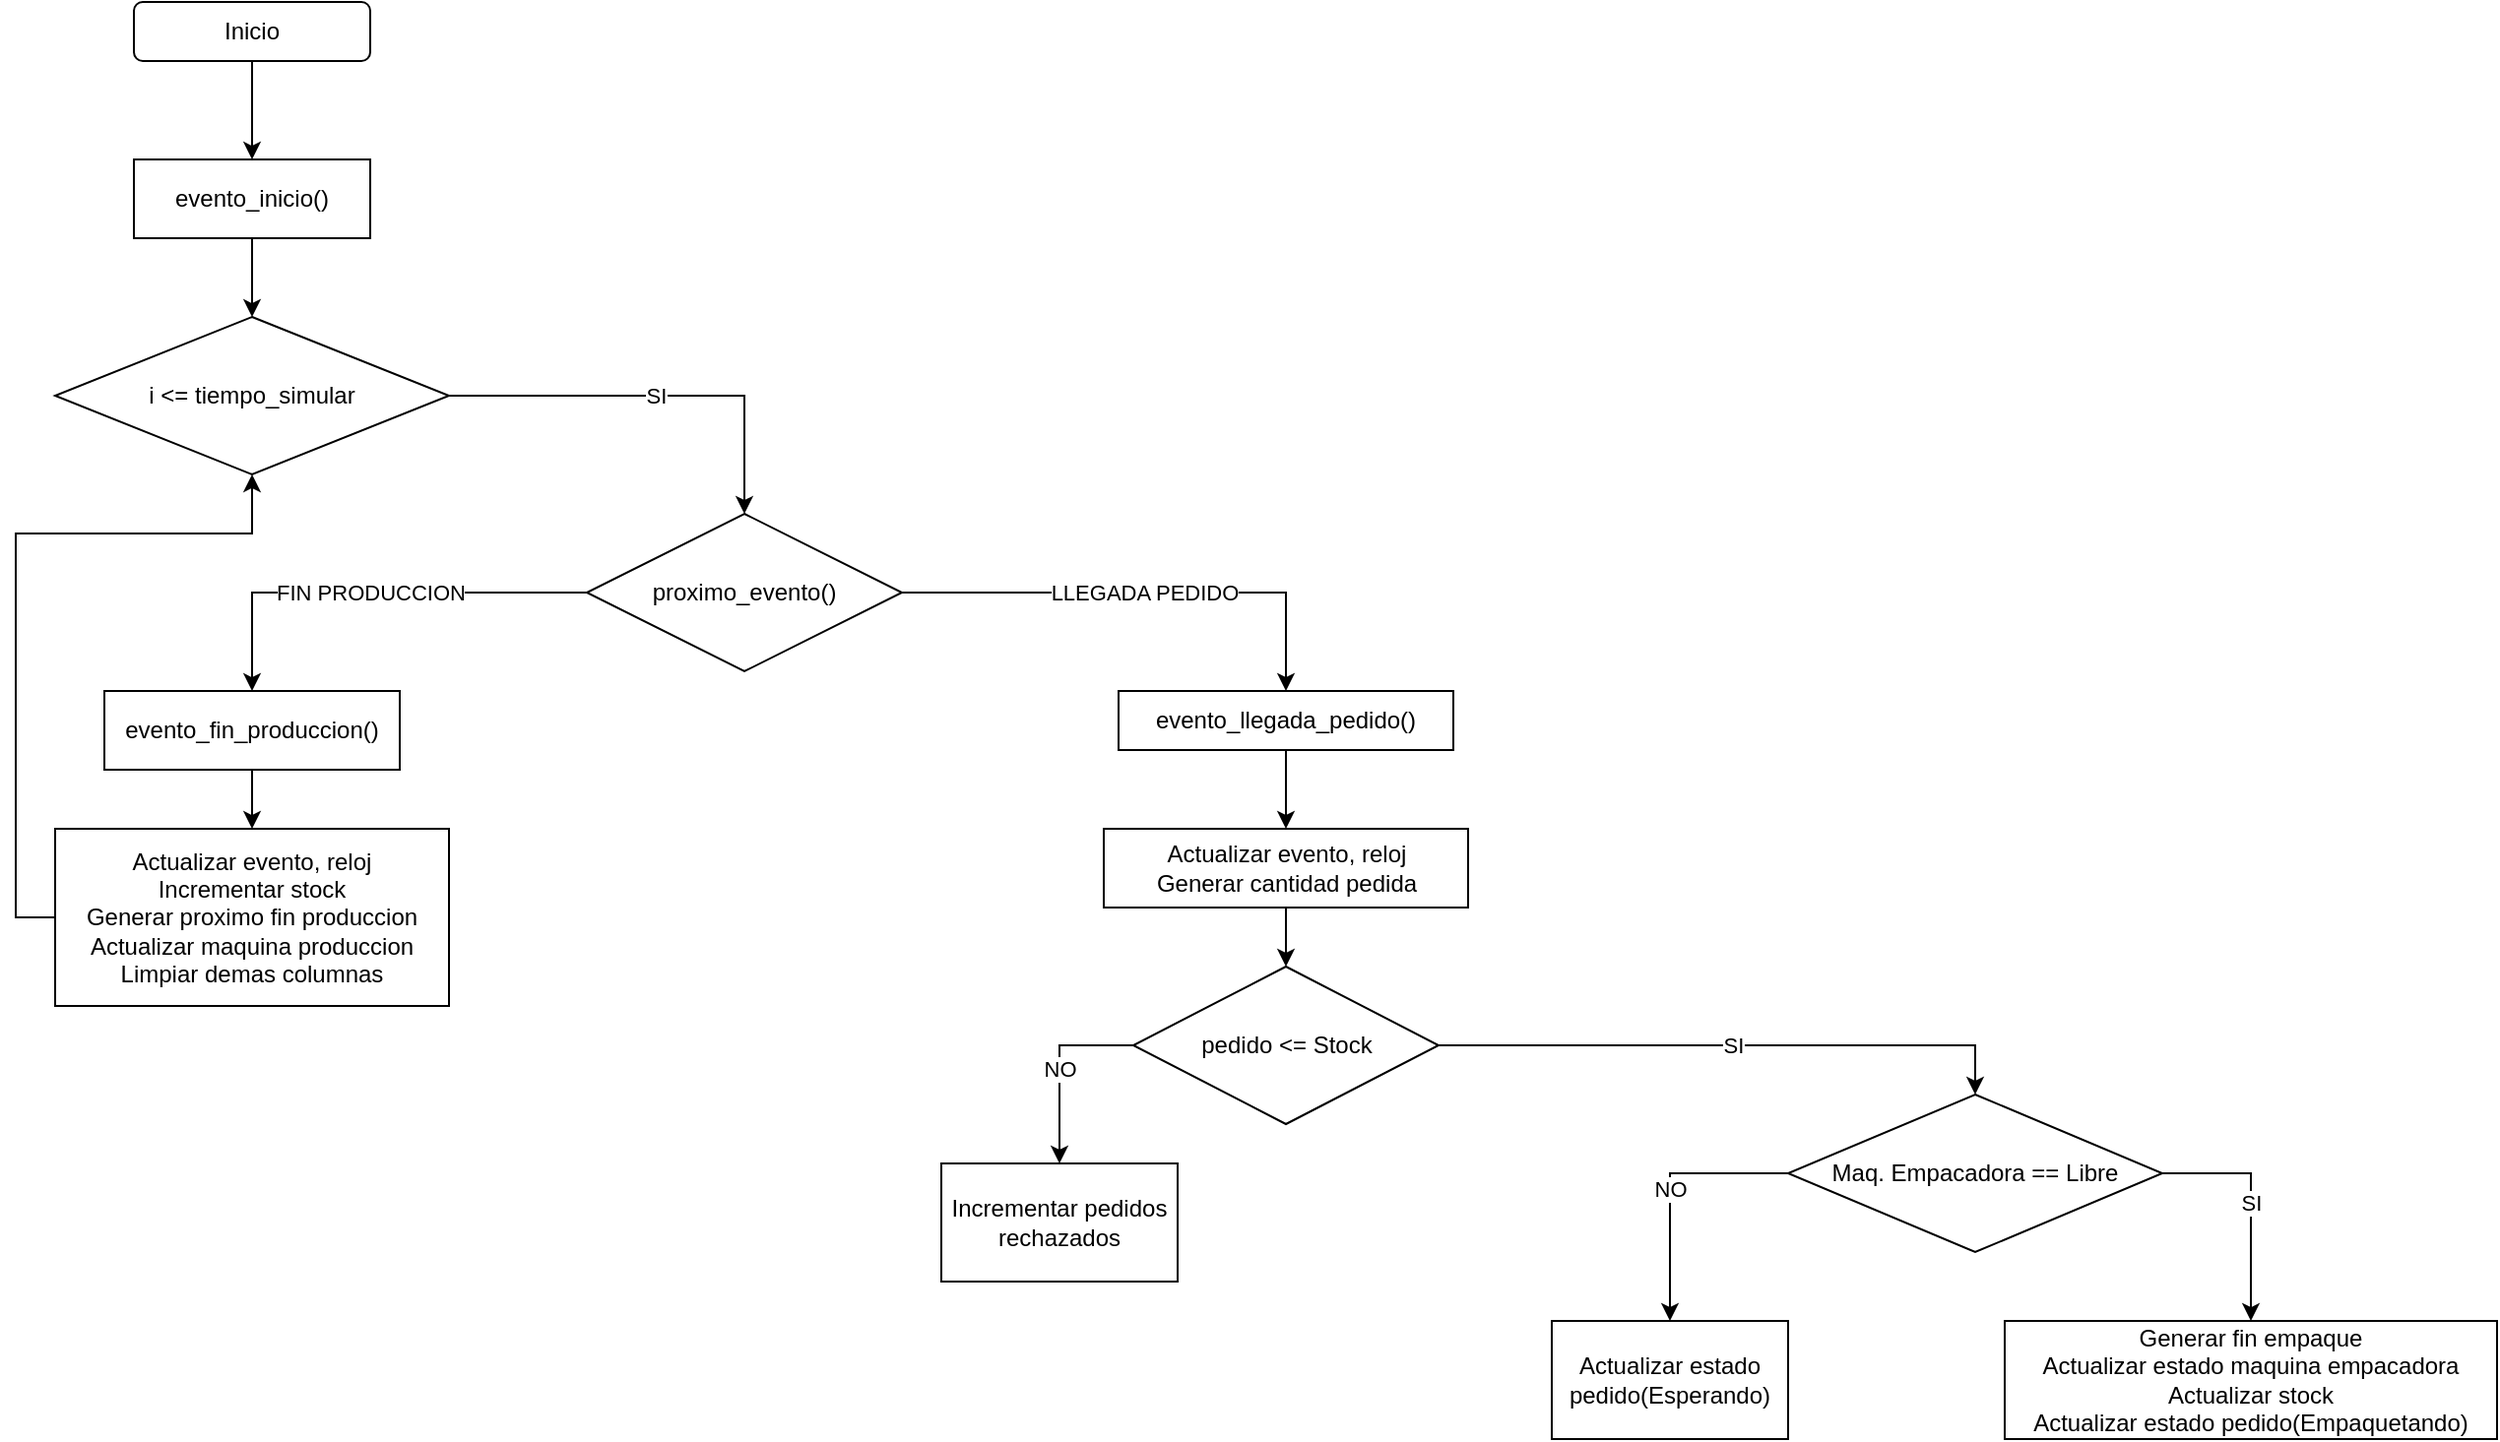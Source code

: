 <mxfile version="17.2.4" type="device"><diagram id="RVPeOuncKMkfqtpL3UDu" name="Página-1"><mxGraphModel dx="868" dy="553" grid="1" gridSize="10" guides="1" tooltips="1" connect="1" arrows="1" fold="1" page="1" pageScale="1" pageWidth="827" pageHeight="1169" math="0" shadow="0"><root><mxCell id="0"/><mxCell id="1" parent="0"/><mxCell id="74-BI6vfswf0aepUHTLy-3" style="edgeStyle=orthogonalEdgeStyle;rounded=0;orthogonalLoop=1;jettySize=auto;html=1;" edge="1" parent="1" source="74-BI6vfswf0aepUHTLy-1" target="74-BI6vfswf0aepUHTLy-2"><mxGeometry relative="1" as="geometry"/></mxCell><mxCell id="74-BI6vfswf0aepUHTLy-1" value="Inicio" style="rounded=1;whiteSpace=wrap;html=1;" vertex="1" parent="1"><mxGeometry x="370" y="30" width="120" height="30" as="geometry"/></mxCell><mxCell id="74-BI6vfswf0aepUHTLy-5" style="edgeStyle=orthogonalEdgeStyle;rounded=0;orthogonalLoop=1;jettySize=auto;html=1;entryX=0.5;entryY=0;entryDx=0;entryDy=0;" edge="1" parent="1" source="74-BI6vfswf0aepUHTLy-2" target="74-BI6vfswf0aepUHTLy-4"><mxGeometry relative="1" as="geometry"/></mxCell><mxCell id="74-BI6vfswf0aepUHTLy-2" value="evento_inicio()" style="rounded=0;whiteSpace=wrap;html=1;" vertex="1" parent="1"><mxGeometry x="370" y="110" width="120" height="40" as="geometry"/></mxCell><mxCell id="74-BI6vfswf0aepUHTLy-10" value="SI" style="edgeStyle=orthogonalEdgeStyle;rounded=0;orthogonalLoop=1;jettySize=auto;html=1;exitX=1;exitY=0.5;exitDx=0;exitDy=0;entryX=0.5;entryY=0;entryDx=0;entryDy=0;" edge="1" parent="1" source="74-BI6vfswf0aepUHTLy-4" target="74-BI6vfswf0aepUHTLy-9"><mxGeometry relative="1" as="geometry"/></mxCell><mxCell id="74-BI6vfswf0aepUHTLy-4" value="i &amp;lt;= tiempo_simular" style="rhombus;whiteSpace=wrap;html=1;" vertex="1" parent="1"><mxGeometry x="330" y="190" width="200" height="80" as="geometry"/></mxCell><mxCell id="74-BI6vfswf0aepUHTLy-12" value="FIN PRODUCCION" style="edgeStyle=orthogonalEdgeStyle;rounded=0;orthogonalLoop=1;jettySize=auto;html=1;" edge="1" parent="1" source="74-BI6vfswf0aepUHTLy-9" target="74-BI6vfswf0aepUHTLy-11"><mxGeometry relative="1" as="geometry"/></mxCell><mxCell id="74-BI6vfswf0aepUHTLy-17" value="LLEGADA PEDIDO" style="edgeStyle=orthogonalEdgeStyle;rounded=0;orthogonalLoop=1;jettySize=auto;html=1;" edge="1" parent="1" source="74-BI6vfswf0aepUHTLy-9" target="74-BI6vfswf0aepUHTLy-16"><mxGeometry relative="1" as="geometry"/></mxCell><mxCell id="74-BI6vfswf0aepUHTLy-9" value="proximo_evento()" style="rhombus;whiteSpace=wrap;html=1;" vertex="1" parent="1"><mxGeometry x="600" y="290" width="160" height="80" as="geometry"/></mxCell><mxCell id="74-BI6vfswf0aepUHTLy-14" value="" style="edgeStyle=orthogonalEdgeStyle;rounded=0;orthogonalLoop=1;jettySize=auto;html=1;" edge="1" parent="1" source="74-BI6vfswf0aepUHTLy-11" target="74-BI6vfswf0aepUHTLy-13"><mxGeometry relative="1" as="geometry"/></mxCell><mxCell id="74-BI6vfswf0aepUHTLy-11" value="evento_fin_produccion()" style="whiteSpace=wrap;html=1;" vertex="1" parent="1"><mxGeometry x="355" y="380" width="150" height="40" as="geometry"/></mxCell><mxCell id="74-BI6vfswf0aepUHTLy-15" style="edgeStyle=orthogonalEdgeStyle;rounded=0;orthogonalLoop=1;jettySize=auto;html=1;entryX=0.5;entryY=1;entryDx=0;entryDy=0;" edge="1" parent="1" source="74-BI6vfswf0aepUHTLy-13" target="74-BI6vfswf0aepUHTLy-4"><mxGeometry relative="1" as="geometry"><Array as="points"><mxPoint x="310" y="495"/><mxPoint x="310" y="300"/><mxPoint x="430" y="300"/></Array></mxGeometry></mxCell><mxCell id="74-BI6vfswf0aepUHTLy-13" value="Actualizar evento, reloj&lt;br&gt;Incrementar stock&lt;br&gt;Generar proximo fin produccion&lt;br&gt;Actualizar maquina produccion&lt;br&gt;Limpiar demas columnas" style="whiteSpace=wrap;html=1;" vertex="1" parent="1"><mxGeometry x="330" y="450" width="200" height="90" as="geometry"/></mxCell><mxCell id="74-BI6vfswf0aepUHTLy-19" value="" style="edgeStyle=orthogonalEdgeStyle;rounded=0;orthogonalLoop=1;jettySize=auto;html=1;" edge="1" parent="1" source="74-BI6vfswf0aepUHTLy-16" target="74-BI6vfswf0aepUHTLy-18"><mxGeometry relative="1" as="geometry"/></mxCell><mxCell id="74-BI6vfswf0aepUHTLy-16" value="evento_llegada_pedido()" style="whiteSpace=wrap;html=1;" vertex="1" parent="1"><mxGeometry x="870" y="380" width="170" height="30" as="geometry"/></mxCell><mxCell id="74-BI6vfswf0aepUHTLy-21" value="" style="edgeStyle=orthogonalEdgeStyle;rounded=0;orthogonalLoop=1;jettySize=auto;html=1;" edge="1" parent="1" source="74-BI6vfswf0aepUHTLy-18" target="74-BI6vfswf0aepUHTLy-20"><mxGeometry relative="1" as="geometry"/></mxCell><mxCell id="74-BI6vfswf0aepUHTLy-18" value="Actualizar evento, reloj&lt;br&gt;Generar cantidad pedida" style="whiteSpace=wrap;html=1;" vertex="1" parent="1"><mxGeometry x="862.5" y="450" width="185" height="40" as="geometry"/></mxCell><mxCell id="74-BI6vfswf0aepUHTLy-23" value="SI" style="edgeStyle=orthogonalEdgeStyle;rounded=0;orthogonalLoop=1;jettySize=auto;html=1;entryX=0.5;entryY=0;entryDx=0;entryDy=0;" edge="1" parent="1" source="74-BI6vfswf0aepUHTLy-20" target="74-BI6vfswf0aepUHTLy-24"><mxGeometry relative="1" as="geometry"><mxPoint x="1130" y="560" as="targetPoint"/></mxGeometry></mxCell><mxCell id="74-BI6vfswf0aepUHTLy-32" value="NO" style="edgeStyle=orthogonalEdgeStyle;rounded=0;orthogonalLoop=1;jettySize=auto;html=1;exitX=0;exitY=0.5;exitDx=0;exitDy=0;" edge="1" parent="1" source="74-BI6vfswf0aepUHTLy-20" target="74-BI6vfswf0aepUHTLy-31"><mxGeometry relative="1" as="geometry"/></mxCell><mxCell id="74-BI6vfswf0aepUHTLy-20" value="pedido &amp;lt;= Stock" style="rhombus;whiteSpace=wrap;html=1;" vertex="1" parent="1"><mxGeometry x="877.5" y="520" width="155" height="80" as="geometry"/></mxCell><mxCell id="74-BI6vfswf0aepUHTLy-27" value="SI" style="edgeStyle=orthogonalEdgeStyle;rounded=0;orthogonalLoop=1;jettySize=auto;html=1;exitX=1;exitY=0.5;exitDx=0;exitDy=0;" edge="1" parent="1" source="74-BI6vfswf0aepUHTLy-24" target="74-BI6vfswf0aepUHTLy-26"><mxGeometry relative="1" as="geometry"/></mxCell><mxCell id="74-BI6vfswf0aepUHTLy-30" value="NO" style="edgeStyle=orthogonalEdgeStyle;rounded=0;orthogonalLoop=1;jettySize=auto;html=1;exitX=0;exitY=0.5;exitDx=0;exitDy=0;" edge="1" parent="1" source="74-BI6vfswf0aepUHTLy-24" target="74-BI6vfswf0aepUHTLy-29"><mxGeometry relative="1" as="geometry"/></mxCell><mxCell id="74-BI6vfswf0aepUHTLy-24" value="Maq. Empacadora == Libre" style="rhombus;whiteSpace=wrap;html=1;" vertex="1" parent="1"><mxGeometry x="1210" y="585" width="190" height="80" as="geometry"/></mxCell><mxCell id="74-BI6vfswf0aepUHTLy-26" value="Generar fin empaque&lt;br&gt;Actualizar estado maquina empacadora&lt;br&gt;Actualizar stock&lt;br&gt;Actualizar estado pedido(Empaquetando)" style="whiteSpace=wrap;html=1;" vertex="1" parent="1"><mxGeometry x="1320" y="700" width="250" height="60" as="geometry"/></mxCell><mxCell id="74-BI6vfswf0aepUHTLy-29" value="Actualizar estado pedido(Esperando)" style="whiteSpace=wrap;html=1;" vertex="1" parent="1"><mxGeometry x="1090" y="700" width="120" height="60" as="geometry"/></mxCell><mxCell id="74-BI6vfswf0aepUHTLy-31" value="Incrementar pedidos rechazados" style="whiteSpace=wrap;html=1;" vertex="1" parent="1"><mxGeometry x="780" y="620" width="120" height="60" as="geometry"/></mxCell></root></mxGraphModel></diagram></mxfile>